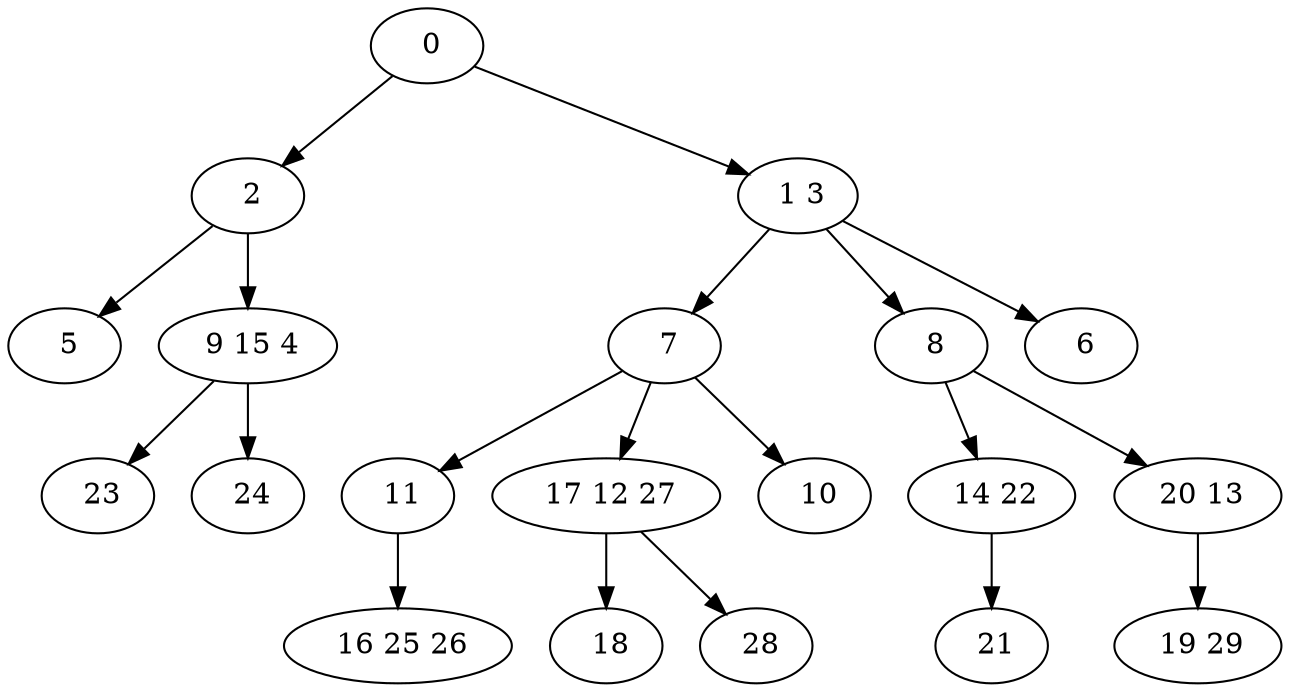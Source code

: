 digraph mytree {
" 0" -> " 2";
" 0" -> " 1 3";
" 2" -> " 5";
" 2" -> " 9 15 4";
" 1 3" -> " 7";
" 1 3" -> " 8";
" 1 3" -> " 6";
" 5";
" 9 15 4" -> " 23";
" 9 15 4" -> " 24";
" 7" -> " 11";
" 7" -> " 17 12 27";
" 7" -> " 10";
" 11" -> " 16 25 26";
" 17 12 27" -> " 18";
" 17 12 27" -> " 28";
" 18";
" 8" -> " 14 22";
" 8" -> " 20 13";
" 14 22" -> " 21";
" 19 29";
" 20 13" -> " 19 29";
" 16 25 26";
" 21";
" 28";
" 23";
" 24";
" 6";
" 10";
}
